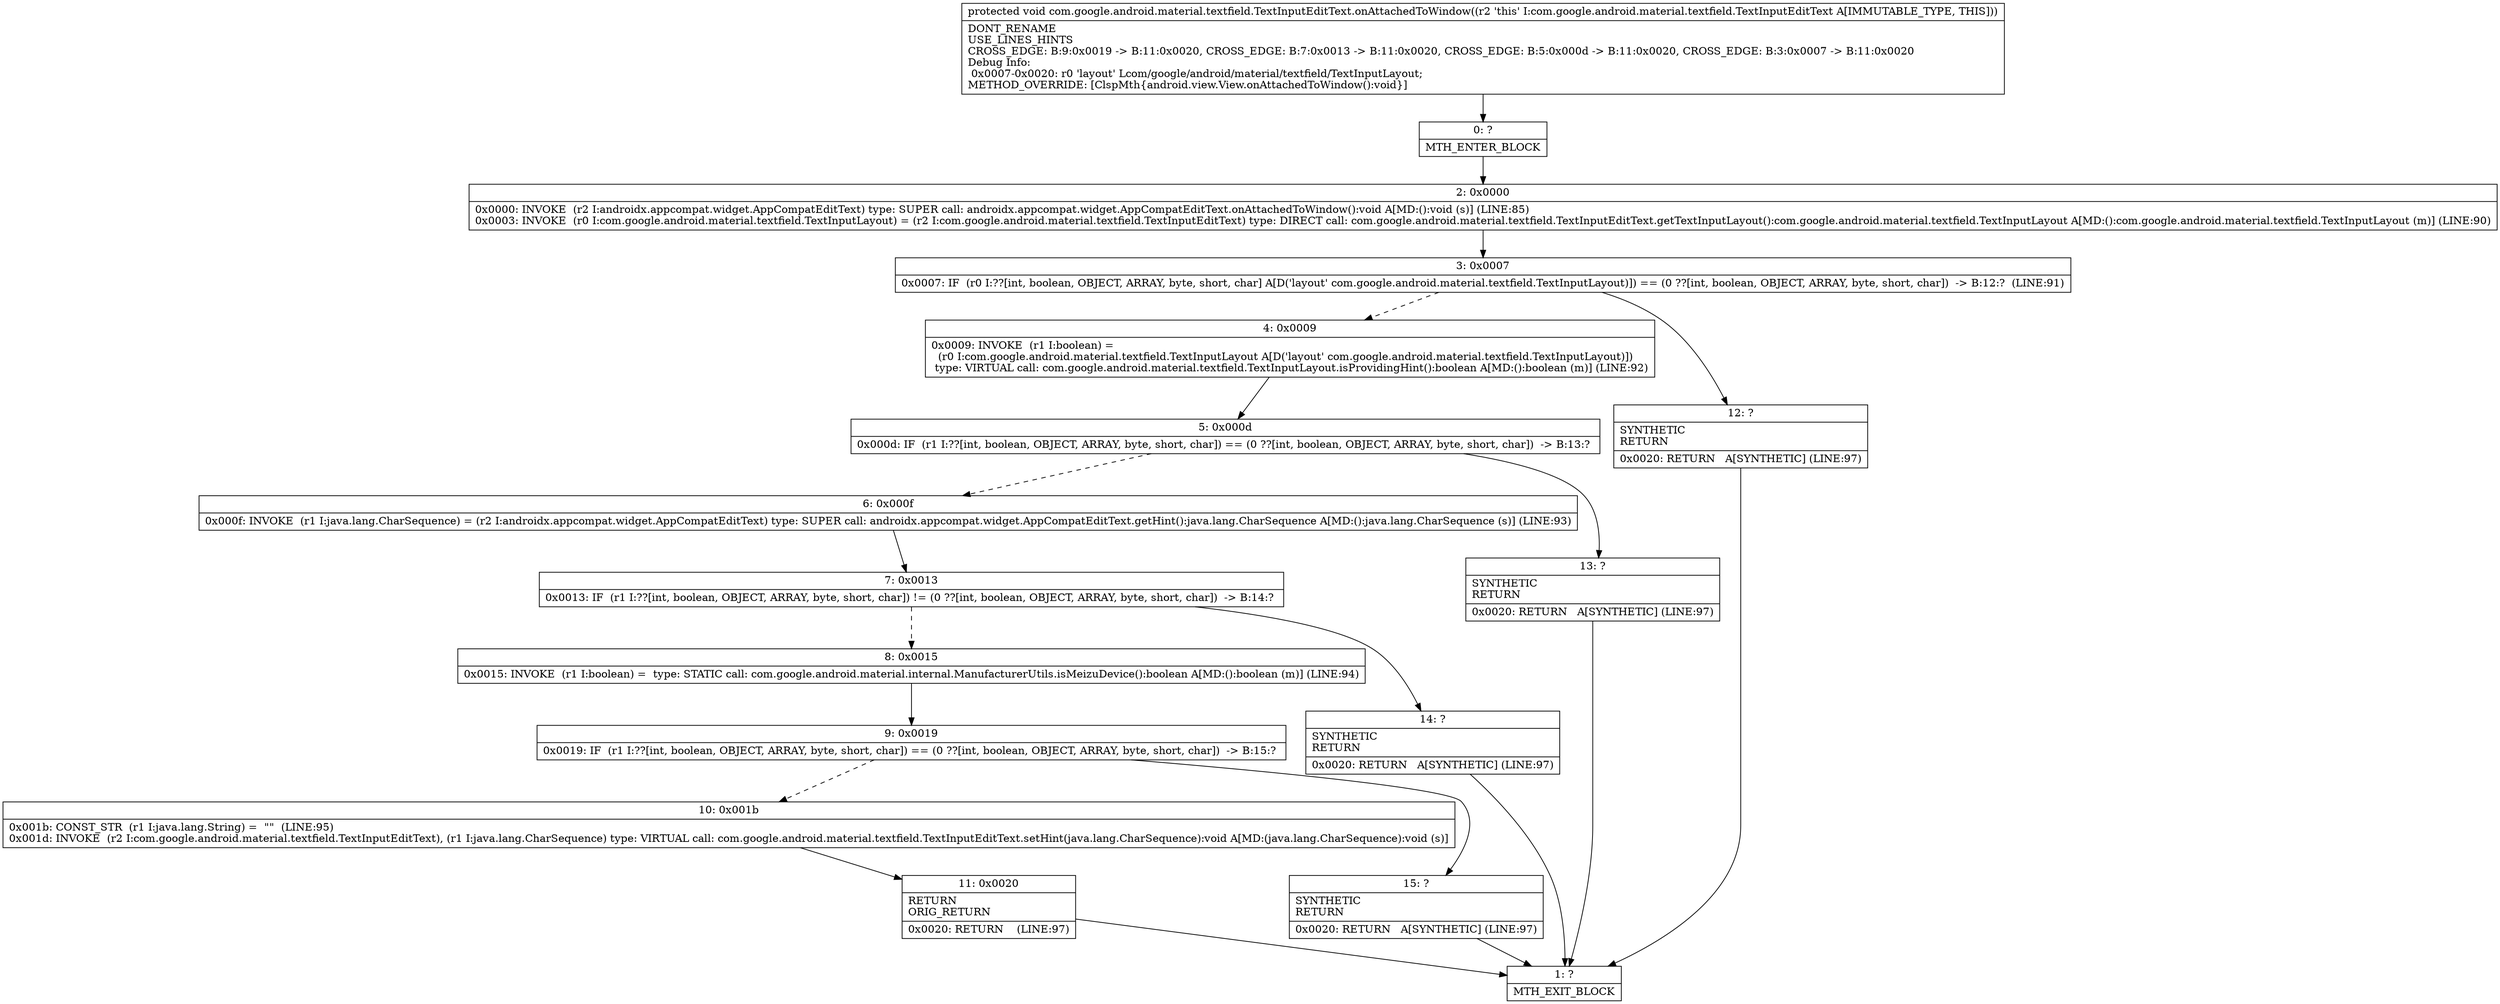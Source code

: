 digraph "CFG forcom.google.android.material.textfield.TextInputEditText.onAttachedToWindow()V" {
Node_0 [shape=record,label="{0\:\ ?|MTH_ENTER_BLOCK\l}"];
Node_2 [shape=record,label="{2\:\ 0x0000|0x0000: INVOKE  (r2 I:androidx.appcompat.widget.AppCompatEditText) type: SUPER call: androidx.appcompat.widget.AppCompatEditText.onAttachedToWindow():void A[MD:():void (s)] (LINE:85)\l0x0003: INVOKE  (r0 I:com.google.android.material.textfield.TextInputLayout) = (r2 I:com.google.android.material.textfield.TextInputEditText) type: DIRECT call: com.google.android.material.textfield.TextInputEditText.getTextInputLayout():com.google.android.material.textfield.TextInputLayout A[MD:():com.google.android.material.textfield.TextInputLayout (m)] (LINE:90)\l}"];
Node_3 [shape=record,label="{3\:\ 0x0007|0x0007: IF  (r0 I:??[int, boolean, OBJECT, ARRAY, byte, short, char] A[D('layout' com.google.android.material.textfield.TextInputLayout)]) == (0 ??[int, boolean, OBJECT, ARRAY, byte, short, char])  \-\> B:12:?  (LINE:91)\l}"];
Node_4 [shape=record,label="{4\:\ 0x0009|0x0009: INVOKE  (r1 I:boolean) = \l  (r0 I:com.google.android.material.textfield.TextInputLayout A[D('layout' com.google.android.material.textfield.TextInputLayout)])\l type: VIRTUAL call: com.google.android.material.textfield.TextInputLayout.isProvidingHint():boolean A[MD:():boolean (m)] (LINE:92)\l}"];
Node_5 [shape=record,label="{5\:\ 0x000d|0x000d: IF  (r1 I:??[int, boolean, OBJECT, ARRAY, byte, short, char]) == (0 ??[int, boolean, OBJECT, ARRAY, byte, short, char])  \-\> B:13:? \l}"];
Node_6 [shape=record,label="{6\:\ 0x000f|0x000f: INVOKE  (r1 I:java.lang.CharSequence) = (r2 I:androidx.appcompat.widget.AppCompatEditText) type: SUPER call: androidx.appcompat.widget.AppCompatEditText.getHint():java.lang.CharSequence A[MD:():java.lang.CharSequence (s)] (LINE:93)\l}"];
Node_7 [shape=record,label="{7\:\ 0x0013|0x0013: IF  (r1 I:??[int, boolean, OBJECT, ARRAY, byte, short, char]) != (0 ??[int, boolean, OBJECT, ARRAY, byte, short, char])  \-\> B:14:? \l}"];
Node_8 [shape=record,label="{8\:\ 0x0015|0x0015: INVOKE  (r1 I:boolean) =  type: STATIC call: com.google.android.material.internal.ManufacturerUtils.isMeizuDevice():boolean A[MD:():boolean (m)] (LINE:94)\l}"];
Node_9 [shape=record,label="{9\:\ 0x0019|0x0019: IF  (r1 I:??[int, boolean, OBJECT, ARRAY, byte, short, char]) == (0 ??[int, boolean, OBJECT, ARRAY, byte, short, char])  \-\> B:15:? \l}"];
Node_10 [shape=record,label="{10\:\ 0x001b|0x001b: CONST_STR  (r1 I:java.lang.String) =  \"\"  (LINE:95)\l0x001d: INVOKE  (r2 I:com.google.android.material.textfield.TextInputEditText), (r1 I:java.lang.CharSequence) type: VIRTUAL call: com.google.android.material.textfield.TextInputEditText.setHint(java.lang.CharSequence):void A[MD:(java.lang.CharSequence):void (s)]\l}"];
Node_11 [shape=record,label="{11\:\ 0x0020|RETURN\lORIG_RETURN\l|0x0020: RETURN    (LINE:97)\l}"];
Node_1 [shape=record,label="{1\:\ ?|MTH_EXIT_BLOCK\l}"];
Node_15 [shape=record,label="{15\:\ ?|SYNTHETIC\lRETURN\l|0x0020: RETURN   A[SYNTHETIC] (LINE:97)\l}"];
Node_14 [shape=record,label="{14\:\ ?|SYNTHETIC\lRETURN\l|0x0020: RETURN   A[SYNTHETIC] (LINE:97)\l}"];
Node_13 [shape=record,label="{13\:\ ?|SYNTHETIC\lRETURN\l|0x0020: RETURN   A[SYNTHETIC] (LINE:97)\l}"];
Node_12 [shape=record,label="{12\:\ ?|SYNTHETIC\lRETURN\l|0x0020: RETURN   A[SYNTHETIC] (LINE:97)\l}"];
MethodNode[shape=record,label="{protected void com.google.android.material.textfield.TextInputEditText.onAttachedToWindow((r2 'this' I:com.google.android.material.textfield.TextInputEditText A[IMMUTABLE_TYPE, THIS]))  | DONT_RENAME\lUSE_LINES_HINTS\lCROSS_EDGE: B:9:0x0019 \-\> B:11:0x0020, CROSS_EDGE: B:7:0x0013 \-\> B:11:0x0020, CROSS_EDGE: B:5:0x000d \-\> B:11:0x0020, CROSS_EDGE: B:3:0x0007 \-\> B:11:0x0020\lDebug Info:\l  0x0007\-0x0020: r0 'layout' Lcom\/google\/android\/material\/textfield\/TextInputLayout;\lMETHOD_OVERRIDE: [ClspMth\{android.view.View.onAttachedToWindow():void\}]\l}"];
MethodNode -> Node_0;Node_0 -> Node_2;
Node_2 -> Node_3;
Node_3 -> Node_4[style=dashed];
Node_3 -> Node_12;
Node_4 -> Node_5;
Node_5 -> Node_6[style=dashed];
Node_5 -> Node_13;
Node_6 -> Node_7;
Node_7 -> Node_8[style=dashed];
Node_7 -> Node_14;
Node_8 -> Node_9;
Node_9 -> Node_10[style=dashed];
Node_9 -> Node_15;
Node_10 -> Node_11;
Node_11 -> Node_1;
Node_15 -> Node_1;
Node_14 -> Node_1;
Node_13 -> Node_1;
Node_12 -> Node_1;
}

